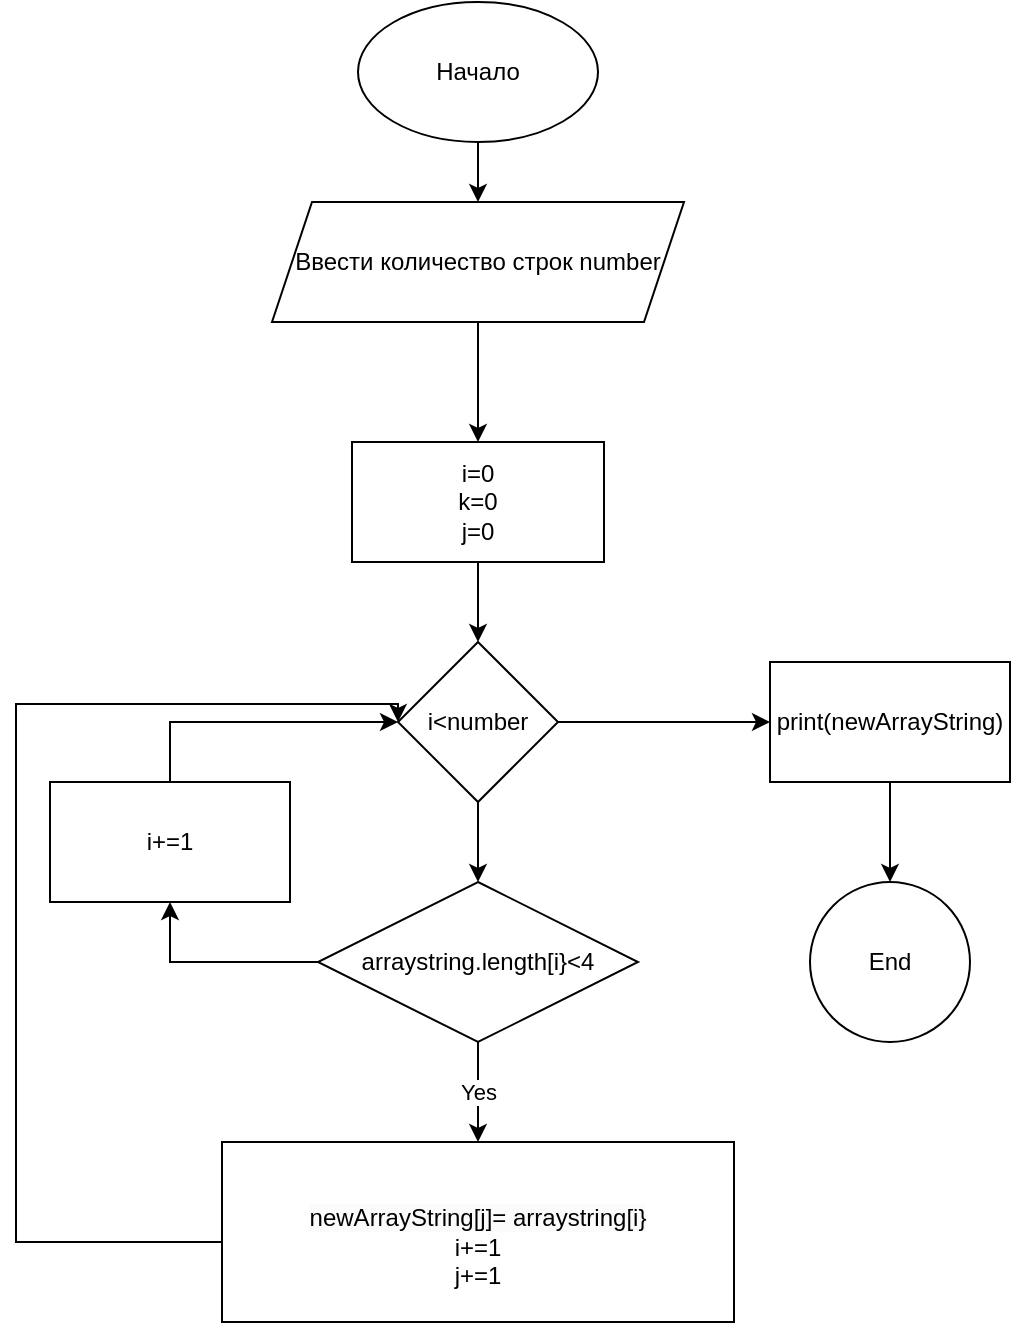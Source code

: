 <mxfile version="23.0.1" type="device">
  <diagram id="cOHuTP1pYgrvLO6Tfsh5" name="Страница — 1">
    <mxGraphModel dx="794" dy="412" grid="1" gridSize="10" guides="1" tooltips="1" connect="1" arrows="1" fold="1" page="1" pageScale="1" pageWidth="827" pageHeight="1169" math="0" shadow="0">
      <root>
        <mxCell id="0" />
        <mxCell id="1" parent="0" />
        <mxCell id="Wbz9XeCnoEIk-ah3k2y4-1" style="edgeStyle=orthogonalEdgeStyle;rounded=0;orthogonalLoop=1;jettySize=auto;html=1;entryX=0.5;entryY=0;entryDx=0;entryDy=0;" edge="1" parent="1" source="cre11UN86rXWIP7FDUhN-1" target="cre11UN86rXWIP7FDUhN-3">
          <mxGeometry relative="1" as="geometry" />
        </mxCell>
        <mxCell id="cre11UN86rXWIP7FDUhN-1" value="Начало" style="ellipse;whiteSpace=wrap;html=1;" parent="1" vertex="1">
          <mxGeometry x="354" y="30" width="120" height="70" as="geometry" />
        </mxCell>
        <mxCell id="Wbz9XeCnoEIk-ah3k2y4-2" style="edgeStyle=orthogonalEdgeStyle;rounded=0;orthogonalLoop=1;jettySize=auto;html=1;" edge="1" parent="1" source="cre11UN86rXWIP7FDUhN-3" target="cre11UN86rXWIP7FDUhN-7">
          <mxGeometry relative="1" as="geometry" />
        </mxCell>
        <mxCell id="cre11UN86rXWIP7FDUhN-3" value="Ввести количество строк number" style="shape=parallelogram;perimeter=parallelogramPerimeter;whiteSpace=wrap;html=1;fixedSize=1;" parent="1" vertex="1">
          <mxGeometry x="311" y="130" width="206" height="60" as="geometry" />
        </mxCell>
        <mxCell id="Wbz9XeCnoEIk-ah3k2y4-3" style="edgeStyle=orthogonalEdgeStyle;rounded=0;orthogonalLoop=1;jettySize=auto;html=1;entryX=0.5;entryY=0;entryDx=0;entryDy=0;" edge="1" parent="1" source="cre11UN86rXWIP7FDUhN-7" target="cre11UN86rXWIP7FDUhN-9">
          <mxGeometry relative="1" as="geometry" />
        </mxCell>
        <mxCell id="cre11UN86rXWIP7FDUhN-7" value="i=0&lt;br&gt;k=0&lt;br&gt;j=0" style="rounded=0;whiteSpace=wrap;html=1;" parent="1" vertex="1">
          <mxGeometry x="351" y="250" width="126" height="60" as="geometry" />
        </mxCell>
        <mxCell id="Wbz9XeCnoEIk-ah3k2y4-4" style="edgeStyle=orthogonalEdgeStyle;rounded=0;orthogonalLoop=1;jettySize=auto;html=1;entryX=0.5;entryY=0;entryDx=0;entryDy=0;" edge="1" parent="1" source="cre11UN86rXWIP7FDUhN-9" target="cre11UN86rXWIP7FDUhN-10">
          <mxGeometry relative="1" as="geometry" />
        </mxCell>
        <mxCell id="Wbz9XeCnoEIk-ah3k2y4-7" style="edgeStyle=orthogonalEdgeStyle;rounded=0;orthogonalLoop=1;jettySize=auto;html=1;entryX=0;entryY=0.5;entryDx=0;entryDy=0;" edge="1" parent="1" source="cre11UN86rXWIP7FDUhN-9" target="Wbz9XeCnoEIk-ah3k2y4-5">
          <mxGeometry relative="1" as="geometry" />
        </mxCell>
        <mxCell id="cre11UN86rXWIP7FDUhN-9" value="i&amp;lt;number" style="rhombus;whiteSpace=wrap;html=1;" parent="1" vertex="1">
          <mxGeometry x="374" y="350" width="80" height="80" as="geometry" />
        </mxCell>
        <mxCell id="Wbz9XeCnoEIk-ah3k2y4-15" style="edgeStyle=orthogonalEdgeStyle;rounded=0;orthogonalLoop=1;jettySize=auto;html=1;entryX=0.5;entryY=1;entryDx=0;entryDy=0;" edge="1" parent="1" source="cre11UN86rXWIP7FDUhN-10" target="Wbz9XeCnoEIk-ah3k2y4-14">
          <mxGeometry relative="1" as="geometry">
            <mxPoint x="250" y="510" as="targetPoint" />
          </mxGeometry>
        </mxCell>
        <mxCell id="cre11UN86rXWIP7FDUhN-10" value="arraystring.length[i}&amp;lt;4" style="rhombus;whiteSpace=wrap;html=1;" parent="1" vertex="1">
          <mxGeometry x="334" y="470" width="160" height="80" as="geometry" />
        </mxCell>
        <mxCell id="Wbz9XeCnoEIk-ah3k2y4-8" style="edgeStyle=orthogonalEdgeStyle;rounded=0;orthogonalLoop=1;jettySize=auto;html=1;entryX=0.5;entryY=0;entryDx=0;entryDy=0;" edge="1" parent="1" source="Wbz9XeCnoEIk-ah3k2y4-5" target="Wbz9XeCnoEIk-ah3k2y4-6">
          <mxGeometry relative="1" as="geometry" />
        </mxCell>
        <mxCell id="Wbz9XeCnoEIk-ah3k2y4-5" value="print(newArrayString)&lt;br&gt;" style="rounded=0;whiteSpace=wrap;html=1;" vertex="1" parent="1">
          <mxGeometry x="560" y="360" width="120" height="60" as="geometry" />
        </mxCell>
        <mxCell id="Wbz9XeCnoEIk-ah3k2y4-6" value="End" style="ellipse;whiteSpace=wrap;html=1;aspect=fixed;" vertex="1" parent="1">
          <mxGeometry x="580" y="470" width="80" height="80" as="geometry" />
        </mxCell>
        <mxCell id="Wbz9XeCnoEIk-ah3k2y4-13" style="edgeStyle=orthogonalEdgeStyle;rounded=0;orthogonalLoop=1;jettySize=auto;html=1;entryX=0;entryY=0.5;entryDx=0;entryDy=0;exitX=0;exitY=0.75;exitDx=0;exitDy=0;" edge="1" parent="1" source="Wbz9XeCnoEIk-ah3k2y4-9" target="cre11UN86rXWIP7FDUhN-9">
          <mxGeometry relative="1" as="geometry">
            <mxPoint x="311.0" y="381.34" as="targetPoint" />
            <mxPoint x="285.64" y="638.7" as="sourcePoint" />
            <Array as="points">
              <mxPoint x="354" y="650" />
              <mxPoint x="183" y="650" />
              <mxPoint x="183" y="381" />
              <mxPoint x="374" y="381" />
            </Array>
          </mxGeometry>
        </mxCell>
        <mxCell id="Wbz9XeCnoEIk-ah3k2y4-9" value="&lt;br&gt;&lt;span style=&quot;color: rgb(0, 0, 0); font-family: Helvetica; font-size: 12px; font-style: normal; font-variant-ligatures: normal; font-variant-caps: normal; font-weight: 400; letter-spacing: normal; orphans: 2; text-align: center; text-indent: 0px; text-transform: none; widows: 2; word-spacing: 0px; -webkit-text-stroke-width: 0px; background-color: rgb(251, 251, 251); text-decoration-thickness: initial; text-decoration-style: initial; text-decoration-color: initial; float: none; display: inline !important;&quot;&gt;newArrayString[j]= arraystring[i}&lt;br&gt;&lt;/span&gt;i+=1&lt;br&gt;j+=1" style="rounded=0;whiteSpace=wrap;html=1;" vertex="1" parent="1">
          <mxGeometry x="286" y="600" width="256" height="90" as="geometry" />
        </mxCell>
        <mxCell id="Wbz9XeCnoEIk-ah3k2y4-10" value="Yes" style="edgeStyle=orthogonalEdgeStyle;rounded=0;orthogonalLoop=1;jettySize=auto;html=1;entryX=0.5;entryY=0;entryDx=0;entryDy=0;" edge="1" parent="1" source="cre11UN86rXWIP7FDUhN-10" target="Wbz9XeCnoEIk-ah3k2y4-9">
          <mxGeometry relative="1" as="geometry">
            <Array as="points">
              <mxPoint x="414" y="580" />
              <mxPoint x="414" y="580" />
            </Array>
          </mxGeometry>
        </mxCell>
        <mxCell id="Wbz9XeCnoEIk-ah3k2y4-16" style="edgeStyle=orthogonalEdgeStyle;rounded=0;orthogonalLoop=1;jettySize=auto;html=1;entryX=0;entryY=0.5;entryDx=0;entryDy=0;exitX=0.5;exitY=0;exitDx=0;exitDy=0;" edge="1" parent="1" source="Wbz9XeCnoEIk-ah3k2y4-14" target="cre11UN86rXWIP7FDUhN-9">
          <mxGeometry relative="1" as="geometry">
            <mxPoint x="260" y="400" as="targetPoint" />
          </mxGeometry>
        </mxCell>
        <mxCell id="Wbz9XeCnoEIk-ah3k2y4-14" value="i+=1" style="rounded=0;whiteSpace=wrap;html=1;" vertex="1" parent="1">
          <mxGeometry x="200" y="420" width="120" height="60" as="geometry" />
        </mxCell>
      </root>
    </mxGraphModel>
  </diagram>
</mxfile>
